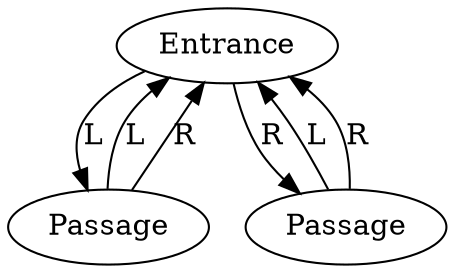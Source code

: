 digraph intro {
    origin[label="Entrance"];
    A[label="Passage"];
    B[label="Passage"];


	A -> origin [label="L"];
	A -> origin [label="R"];
    origin -> A [label="L"];

	B -> origin [label="L"];
	B -> origin [label="R"];
    origin -> B [label="R"];
}
